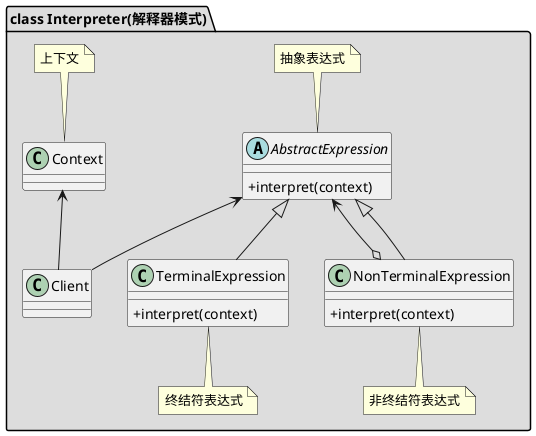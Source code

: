 @startuml
skinparam classAttributeIconSize 0

package "class Interpreter(解释器模式)" #DDDDDD {
    abstract class AbstractExpression
    {
    +interpret(context)
    }
    note top of AbstractExpression: 抽象表达式

    class TerminalExpression
    {
    +interpret(context)
    }
    note bottom of TerminalExpression: 终结符表达式

    class NonTerminalExpression
    {
    +interpret(context)
    }
    note bottom of NonTerminalExpression: 非终结符表达式

    class Context
    note top of Context: 上下文

    AbstractExpression <--o NonTerminalExpression
    AbstractExpression<|-- NonTerminalExpression
    AbstractExpression <|-- TerminalExpression
    AbstractExpression <-- Client
    Context <-- Client
}
@enduml
